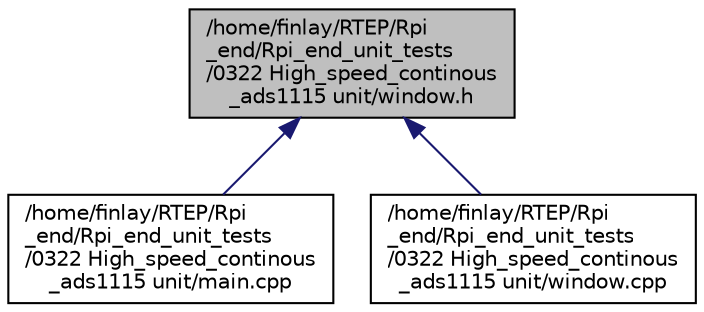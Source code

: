 digraph "/home/finlay/RTEP/Rpi_end/Rpi_end_unit_tests/0322 High_speed_continous_ads1115 unit/window.h"
{
 // LATEX_PDF_SIZE
  edge [fontname="Helvetica",fontsize="10",labelfontname="Helvetica",labelfontsize="10"];
  node [fontname="Helvetica",fontsize="10",shape=record];
  Node1 [label="/home/finlay/RTEP/Rpi\l_end/Rpi_end_unit_tests\l/0322 High_speed_continous\l_ads1115 unit/window.h",height=0.2,width=0.4,color="black", fillcolor="grey75", style="filled", fontcolor="black",tooltip=" "];
  Node1 -> Node2 [dir="back",color="midnightblue",fontsize="10",style="solid",fontname="Helvetica"];
  Node2 [label="/home/finlay/RTEP/Rpi\l_end/Rpi_end_unit_tests\l/0322 High_speed_continous\l_ads1115 unit/main.cpp",height=0.2,width=0.4,color="black", fillcolor="white", style="filled",URL="$_rpi__end_2_rpi__end__unit__tests_20322_01_high__speed__continous__ads1115_01unit_2main_8cpp.html",tooltip=" "];
  Node1 -> Node3 [dir="back",color="midnightblue",fontsize="10",style="solid",fontname="Helvetica"];
  Node3 [label="/home/finlay/RTEP/Rpi\l_end/Rpi_end_unit_tests\l/0322 High_speed_continous\l_ads1115 unit/window.cpp",height=0.2,width=0.4,color="black", fillcolor="white", style="filled",URL="$_rpi__end_2_rpi__end__unit__tests_20322_01_high__speed__continous__ads1115_01unit_2window_8cpp.html",tooltip=" "];
}
